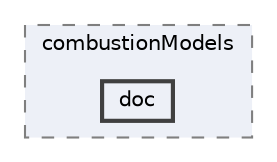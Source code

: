 digraph "src/combustionModels/doc"
{
 // LATEX_PDF_SIZE
  bgcolor="transparent";
  edge [fontname=Helvetica,fontsize=10,labelfontname=Helvetica,labelfontsize=10];
  node [fontname=Helvetica,fontsize=10,shape=box,height=0.2,width=0.4];
  compound=true
  subgraph clusterdir_a28bb8a003fe9b05e061f79ecbbcb476 {
    graph [ bgcolor="#edf0f7", pencolor="grey50", label="combustionModels", fontname=Helvetica,fontsize=10 style="filled,dashed", URL="dir_a28bb8a003fe9b05e061f79ecbbcb476.html",tooltip=""]
  dir_bfccf23583ae8e8081b26d546c7f4755 [label="doc", fillcolor="#edf0f7", color="grey25", style="filled,bold", URL="dir_bfccf23583ae8e8081b26d546c7f4755.html",tooltip=""];
  }
}
